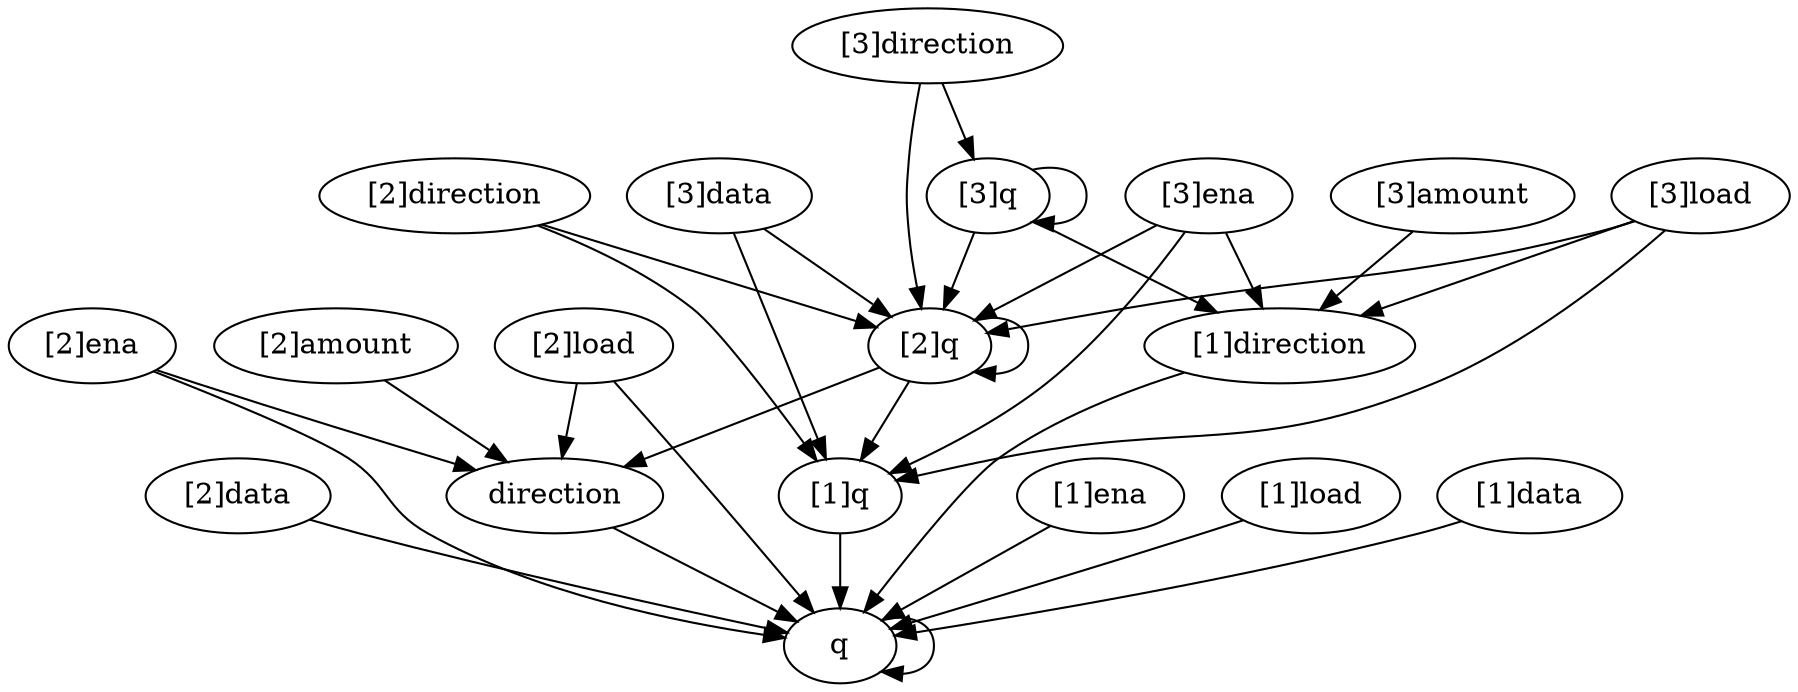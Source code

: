 digraph "" {
	"[1]q"	[complexity=9,
		importance=1.04662991031,
		rank=0.116292212256];
	q	[complexity=6,
		importance=0.697753273538,
		rank=0.116292212256];
	"[1]q" -> q;
	"[2]data"	[complexity=8,
		importance=0.781086606872,
		rank=0.097635825859];
	"[2]data" -> q;
	"[3]q"	[complexity=23,
		importance=11.2020629447,
		rank=0.487046214986];
	"[3]q" -> "[3]q";
	"[2]q"	[complexity=20,
		importance=10.8531863079,
		rank=0.542659315395];
	"[3]q" -> "[2]q";
	"[1]direction"	[complexity=9,
		importance=1.01554330344,
		rank=0.112838144826];
	"[3]q" -> "[1]direction";
	"[2]ena"	[complexity=12,
		importance=8.20767976082,
		rank=0.683973313402];
	direction	[complexity=9,
		importance=1.01554330344,
		rank=0.112838144826];
	"[2]ena" -> direction;
	"[2]ena" -> q;
	"[2]q" -> "[1]q";
	"[2]q" -> "[2]q";
	"[2]q" -> direction;
	"[2]load"	[complexity=11,
		importance=4.14550654708,
		rank=0.376864231552];
	"[2]load" -> direction;
	"[2]load" -> q;
	"[3]data"	[complexity=22,
		importance=10.9365196412,
		rank=0.497114529147];
	"[3]data" -> "[1]q";
	"[3]data" -> "[2]q";
	direction -> q;
	"[1]ena"	[complexity=9,
		importance=7.75861934226,
		rank=0.862068815806];
	"[1]ena" -> q;
	q -> q;
	"[3]ena"	[complexity=23,
		importance=119.46838272,
		rank=5.19427750957];
	"[3]ena" -> "[1]q";
	"[3]ena" -> "[2]q";
	"[3]ena" -> "[1]direction";
	"[1]load"	[complexity=8,
		importance=4.26985297456,
		rank=0.533731621821];
	"[1]load" -> q;
	"[2]direction"	[complexity=23,
		importance=11.1709763378,
		rank=0.485694623382];
	"[2]direction" -> "[1]q";
	"[2]direction" -> "[2]q";
	"[3]amount"	[complexity=17,
		importance=10.2387663677,
		rank=0.60228037457];
	"[3]amount" -> "[1]direction";
	"[1]data"	[complexity=8,
		importance=0.781086606872,
		rank=0.097635825859];
	"[1]data" -> q;
	"[3]load"	[complexity=22,
		importance=65.2024511807,
		rank=2.96374778094];
	"[3]load" -> "[1]q";
	"[3]load" -> "[2]q";
	"[3]load" -> "[1]direction";
	"[2]amount"	[complexity=17,
		importance=10.2387663677,
		rank=0.60228037457];
	"[2]amount" -> direction;
	"[1]direction" -> q;
	"[3]direction"	[complexity=23,
		importance=11.1709763378,
		rank=0.485694623382];
	"[3]direction" -> "[3]q";
	"[3]direction" -> "[2]q";
}
